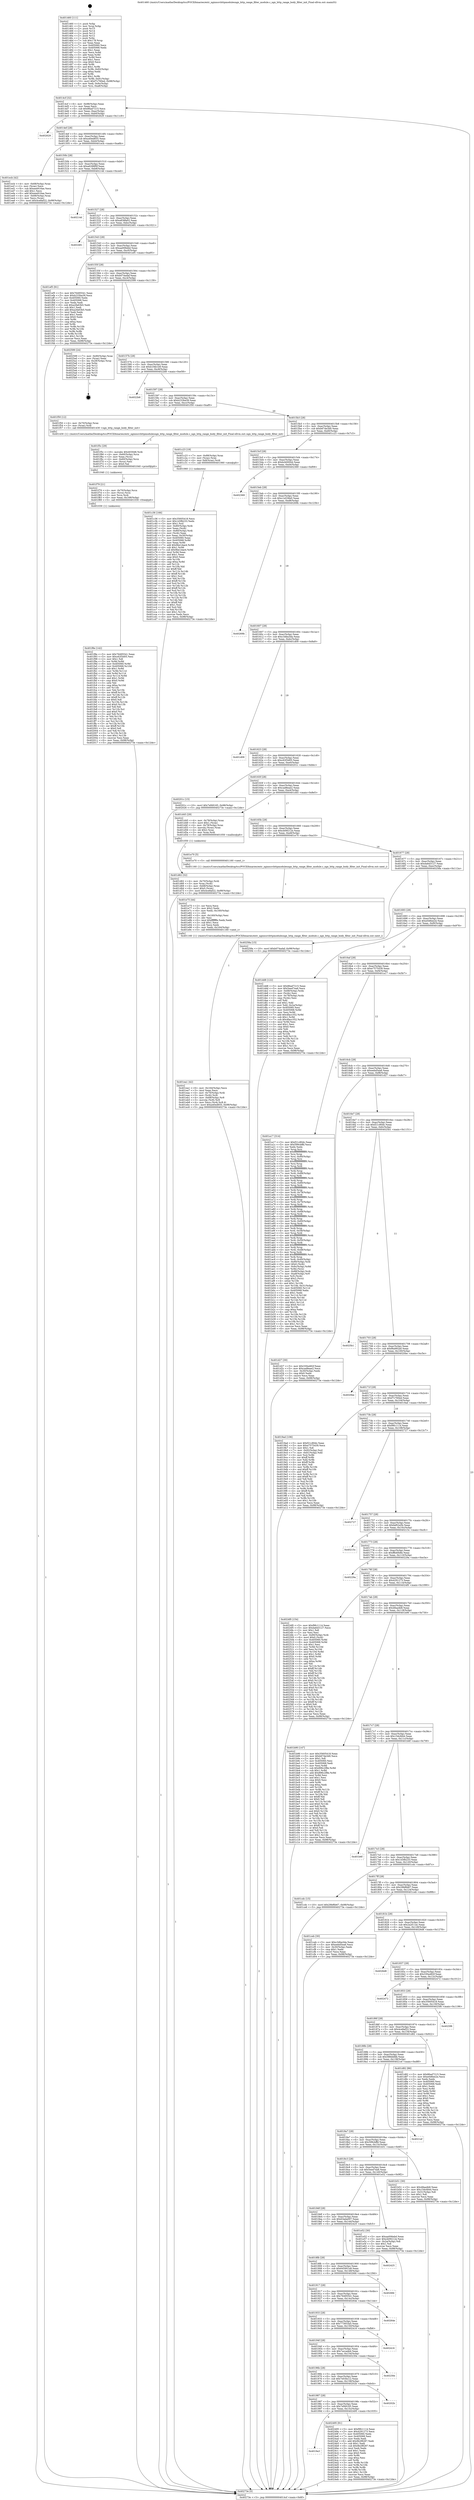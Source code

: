 digraph "0x401460" {
  label = "0x401460 (/mnt/c/Users/mathe/Desktop/tcc/POCII/binaries/extr_nginxsrchttpmodulesngx_http_range_filter_module.c_ngx_http_range_body_filter_init_Final-ollvm.out::main(0))"
  labelloc = "t"
  node[shape=record]

  Entry [label="",width=0.3,height=0.3,shape=circle,fillcolor=black,style=filled]
  "0x4014cf" [label="{
     0x4014cf [32]\l
     | [instrs]\l
     &nbsp;&nbsp;0x4014cf \<+6\>: mov -0x98(%rbp),%eax\l
     &nbsp;&nbsp;0x4014d5 \<+2\>: mov %eax,%ecx\l
     &nbsp;&nbsp;0x4014d7 \<+6\>: sub $0x86ad7215,%ecx\l
     &nbsp;&nbsp;0x4014dd \<+6\>: mov %eax,-0xac(%rbp)\l
     &nbsp;&nbsp;0x4014e3 \<+6\>: mov %ecx,-0xb0(%rbp)\l
     &nbsp;&nbsp;0x4014e9 \<+6\>: je 0000000000402629 \<main+0x11c9\>\l
  }"]
  "0x402629" [label="{
     0x402629\l
  }", style=dashed]
  "0x4014ef" [label="{
     0x4014ef [28]\l
     | [instrs]\l
     &nbsp;&nbsp;0x4014ef \<+5\>: jmp 00000000004014f4 \<main+0x94\>\l
     &nbsp;&nbsp;0x4014f4 \<+6\>: mov -0xac(%rbp),%eax\l
     &nbsp;&nbsp;0x4014fa \<+5\>: sub $0xa40ed655,%eax\l
     &nbsp;&nbsp;0x4014ff \<+6\>: mov %eax,-0xb4(%rbp)\l
     &nbsp;&nbsp;0x401505 \<+6\>: je 0000000000401ecb \<main+0xa6b\>\l
  }"]
  Exit [label="",width=0.3,height=0.3,shape=circle,fillcolor=black,style=filled,peripheries=2]
  "0x401ecb" [label="{
     0x401ecb [42]\l
     | [instrs]\l
     &nbsp;&nbsp;0x401ecb \<+4\>: mov -0x68(%rbp),%rax\l
     &nbsp;&nbsp;0x401ecf \<+2\>: mov (%rax),%ecx\l
     &nbsp;&nbsp;0x401ed1 \<+6\>: sub $0xeee916ae,%ecx\l
     &nbsp;&nbsp;0x401ed7 \<+3\>: add $0x1,%ecx\l
     &nbsp;&nbsp;0x401eda \<+6\>: add $0xeee916ae,%ecx\l
     &nbsp;&nbsp;0x401ee0 \<+4\>: mov -0x68(%rbp),%rax\l
     &nbsp;&nbsp;0x401ee4 \<+2\>: mov %ecx,(%rax)\l
     &nbsp;&nbsp;0x401ee6 \<+10\>: movl $0x4ce8af22,-0x98(%rbp)\l
     &nbsp;&nbsp;0x401ef0 \<+5\>: jmp 000000000040273e \<main+0x12de\>\l
  }"]
  "0x40150b" [label="{
     0x40150b [28]\l
     | [instrs]\l
     &nbsp;&nbsp;0x40150b \<+5\>: jmp 0000000000401510 \<main+0xb0\>\l
     &nbsp;&nbsp;0x401510 \<+6\>: mov -0xac(%rbp),%eax\l
     &nbsp;&nbsp;0x401516 \<+5\>: sub $0xa6288f0f,%eax\l
     &nbsp;&nbsp;0x40151b \<+6\>: mov %eax,-0xb8(%rbp)\l
     &nbsp;&nbsp;0x401521 \<+6\>: je 000000000040214d \<main+0xced\>\l
  }"]
  "0x4019a3" [label="{
     0x4019a3\l
  }", style=dashed]
  "0x40214d" [label="{
     0x40214d\l
  }", style=dashed]
  "0x401527" [label="{
     0x401527 [28]\l
     | [instrs]\l
     &nbsp;&nbsp;0x401527 \<+5\>: jmp 000000000040152c \<main+0xcc\>\l
     &nbsp;&nbsp;0x40152c \<+6\>: mov -0xac(%rbp),%eax\l
     &nbsp;&nbsp;0x401532 \<+5\>: sub $0xa838fa02,%eax\l
     &nbsp;&nbsp;0x401537 \<+6\>: mov %eax,-0xbc(%rbp)\l
     &nbsp;&nbsp;0x40153d \<+6\>: je 0000000000402481 \<main+0x1021\>\l
  }"]
  "0x402495" [label="{
     0x402495 [91]\l
     | [instrs]\l
     &nbsp;&nbsp;0x402495 \<+5\>: mov $0xf9fc1114,%eax\l
     &nbsp;&nbsp;0x40249a \<+5\>: mov $0x4291273,%ecx\l
     &nbsp;&nbsp;0x40249f \<+7\>: mov 0x405060,%edx\l
     &nbsp;&nbsp;0x4024a6 \<+7\>: mov 0x405068,%esi\l
     &nbsp;&nbsp;0x4024ad \<+2\>: mov %edx,%edi\l
     &nbsp;&nbsp;0x4024af \<+6\>: add $0x9b2f8287,%edi\l
     &nbsp;&nbsp;0x4024b5 \<+3\>: sub $0x1,%edi\l
     &nbsp;&nbsp;0x4024b8 \<+6\>: sub $0x9b2f8287,%edi\l
     &nbsp;&nbsp;0x4024be \<+3\>: imul %edi,%edx\l
     &nbsp;&nbsp;0x4024c1 \<+3\>: and $0x1,%edx\l
     &nbsp;&nbsp;0x4024c4 \<+3\>: cmp $0x0,%edx\l
     &nbsp;&nbsp;0x4024c7 \<+4\>: sete %r8b\l
     &nbsp;&nbsp;0x4024cb \<+3\>: cmp $0xa,%esi\l
     &nbsp;&nbsp;0x4024ce \<+4\>: setl %r9b\l
     &nbsp;&nbsp;0x4024d2 \<+3\>: mov %r8b,%r10b\l
     &nbsp;&nbsp;0x4024d5 \<+3\>: and %r9b,%r10b\l
     &nbsp;&nbsp;0x4024d8 \<+3\>: xor %r9b,%r8b\l
     &nbsp;&nbsp;0x4024db \<+3\>: or %r8b,%r10b\l
     &nbsp;&nbsp;0x4024de \<+4\>: test $0x1,%r10b\l
     &nbsp;&nbsp;0x4024e2 \<+3\>: cmovne %ecx,%eax\l
     &nbsp;&nbsp;0x4024e5 \<+6\>: mov %eax,-0x98(%rbp)\l
     &nbsp;&nbsp;0x4024eb \<+5\>: jmp 000000000040273e \<main+0x12de\>\l
  }"]
  "0x402481" [label="{
     0x402481\l
  }", style=dashed]
  "0x401543" [label="{
     0x401543 [28]\l
     | [instrs]\l
     &nbsp;&nbsp;0x401543 \<+5\>: jmp 0000000000401548 \<main+0xe8\>\l
     &nbsp;&nbsp;0x401548 \<+6\>: mov -0xac(%rbp),%eax\l
     &nbsp;&nbsp;0x40154e \<+5\>: sub $0xaa006ebd,%eax\l
     &nbsp;&nbsp;0x401553 \<+6\>: mov %eax,-0xc0(%rbp)\l
     &nbsp;&nbsp;0x401559 \<+6\>: je 0000000000401ef5 \<main+0xa95\>\l
  }"]
  "0x401987" [label="{
     0x401987 [28]\l
     | [instrs]\l
     &nbsp;&nbsp;0x401987 \<+5\>: jmp 000000000040198c \<main+0x52c\>\l
     &nbsp;&nbsp;0x40198c \<+6\>: mov -0xac(%rbp),%eax\l
     &nbsp;&nbsp;0x401992 \<+5\>: sub $0x7ef49165,%eax\l
     &nbsp;&nbsp;0x401997 \<+6\>: mov %eax,-0x15c(%rbp)\l
     &nbsp;&nbsp;0x40199d \<+6\>: je 0000000000402495 \<main+0x1035\>\l
  }"]
  "0x401ef5" [label="{
     0x401ef5 [91]\l
     | [instrs]\l
     &nbsp;&nbsp;0x401ef5 \<+5\>: mov $0x76495541,%eax\l
     &nbsp;&nbsp;0x401efa \<+5\>: mov $0xb233ba39,%ecx\l
     &nbsp;&nbsp;0x401eff \<+7\>: mov 0x405060,%edx\l
     &nbsp;&nbsp;0x401f06 \<+7\>: mov 0x405068,%esi\l
     &nbsp;&nbsp;0x401f0d \<+2\>: mov %edx,%edi\l
     &nbsp;&nbsp;0x401f0f \<+6\>: sub $0xa2fa63b5,%edi\l
     &nbsp;&nbsp;0x401f15 \<+3\>: sub $0x1,%edi\l
     &nbsp;&nbsp;0x401f18 \<+6\>: add $0xa2fa63b5,%edi\l
     &nbsp;&nbsp;0x401f1e \<+3\>: imul %edi,%edx\l
     &nbsp;&nbsp;0x401f21 \<+3\>: and $0x1,%edx\l
     &nbsp;&nbsp;0x401f24 \<+3\>: cmp $0x0,%edx\l
     &nbsp;&nbsp;0x401f27 \<+4\>: sete %r8b\l
     &nbsp;&nbsp;0x401f2b \<+3\>: cmp $0xa,%esi\l
     &nbsp;&nbsp;0x401f2e \<+4\>: setl %r9b\l
     &nbsp;&nbsp;0x401f32 \<+3\>: mov %r8b,%r10b\l
     &nbsp;&nbsp;0x401f35 \<+3\>: and %r9b,%r10b\l
     &nbsp;&nbsp;0x401f38 \<+3\>: xor %r9b,%r8b\l
     &nbsp;&nbsp;0x401f3b \<+3\>: or %r8b,%r10b\l
     &nbsp;&nbsp;0x401f3e \<+4\>: test $0x1,%r10b\l
     &nbsp;&nbsp;0x401f42 \<+3\>: cmovne %ecx,%eax\l
     &nbsp;&nbsp;0x401f45 \<+6\>: mov %eax,-0x98(%rbp)\l
     &nbsp;&nbsp;0x401f4b \<+5\>: jmp 000000000040273e \<main+0x12de\>\l
  }"]
  "0x40155f" [label="{
     0x40155f [28]\l
     | [instrs]\l
     &nbsp;&nbsp;0x40155f \<+5\>: jmp 0000000000401564 \<main+0x104\>\l
     &nbsp;&nbsp;0x401564 \<+6\>: mov -0xac(%rbp),%eax\l
     &nbsp;&nbsp;0x40156a \<+5\>: sub $0xb074adaf,%eax\l
     &nbsp;&nbsp;0x40156f \<+6\>: mov %eax,-0xc4(%rbp)\l
     &nbsp;&nbsp;0x401575 \<+6\>: je 0000000000402599 \<main+0x1139\>\l
  }"]
  "0x40202b" [label="{
     0x40202b\l
  }", style=dashed]
  "0x402599" [label="{
     0x402599 [24]\l
     | [instrs]\l
     &nbsp;&nbsp;0x402599 \<+7\>: mov -0x90(%rbp),%rax\l
     &nbsp;&nbsp;0x4025a0 \<+2\>: mov (%rax),%eax\l
     &nbsp;&nbsp;0x4025a2 \<+4\>: lea -0x28(%rbp),%rsp\l
     &nbsp;&nbsp;0x4025a6 \<+1\>: pop %rbx\l
     &nbsp;&nbsp;0x4025a7 \<+2\>: pop %r12\l
     &nbsp;&nbsp;0x4025a9 \<+2\>: pop %r13\l
     &nbsp;&nbsp;0x4025ab \<+2\>: pop %r14\l
     &nbsp;&nbsp;0x4025ad \<+2\>: pop %r15\l
     &nbsp;&nbsp;0x4025af \<+1\>: pop %rbp\l
     &nbsp;&nbsp;0x4025b0 \<+1\>: ret\l
  }"]
  "0x40157b" [label="{
     0x40157b [28]\l
     | [instrs]\l
     &nbsp;&nbsp;0x40157b \<+5\>: jmp 0000000000401580 \<main+0x120\>\l
     &nbsp;&nbsp;0x401580 \<+6\>: mov -0xac(%rbp),%eax\l
     &nbsp;&nbsp;0x401586 \<+5\>: sub $0xb1f4b1e9,%eax\l
     &nbsp;&nbsp;0x40158b \<+6\>: mov %eax,-0xc8(%rbp)\l
     &nbsp;&nbsp;0x401591 \<+6\>: je 00000000004022b8 \<main+0xe58\>\l
  }"]
  "0x40196b" [label="{
     0x40196b [28]\l
     | [instrs]\l
     &nbsp;&nbsp;0x40196b \<+5\>: jmp 0000000000401970 \<main+0x510\>\l
     &nbsp;&nbsp;0x401970 \<+6\>: mov -0xac(%rbp),%eax\l
     &nbsp;&nbsp;0x401976 \<+5\>: sub $0x7e03bc12,%eax\l
     &nbsp;&nbsp;0x40197b \<+6\>: mov %eax,-0x158(%rbp)\l
     &nbsp;&nbsp;0x401981 \<+6\>: je 000000000040202b \<main+0xbcb\>\l
  }"]
  "0x4022b8" [label="{
     0x4022b8\l
  }", style=dashed]
  "0x401597" [label="{
     0x401597 [28]\l
     | [instrs]\l
     &nbsp;&nbsp;0x401597 \<+5\>: jmp 000000000040159c \<main+0x13c\>\l
     &nbsp;&nbsp;0x40159c \<+6\>: mov -0xac(%rbp),%eax\l
     &nbsp;&nbsp;0x4015a2 \<+5\>: sub $0xb233ba39,%eax\l
     &nbsp;&nbsp;0x4015a7 \<+6\>: mov %eax,-0xcc(%rbp)\l
     &nbsp;&nbsp;0x4015ad \<+6\>: je 0000000000401f50 \<main+0xaf0\>\l
  }"]
  "0x40230e" [label="{
     0x40230e\l
  }", style=dashed]
  "0x401f50" [label="{
     0x401f50 [12]\l
     | [instrs]\l
     &nbsp;&nbsp;0x401f50 \<+4\>: mov -0x70(%rbp),%rax\l
     &nbsp;&nbsp;0x401f54 \<+3\>: mov (%rax),%rdi\l
     &nbsp;&nbsp;0x401f57 \<+5\>: call 0000000000401430 \<ngx_http_range_body_filter_init\>\l
     | [calls]\l
     &nbsp;&nbsp;0x401430 \{1\} (/mnt/c/Users/mathe/Desktop/tcc/POCII/binaries/extr_nginxsrchttpmodulesngx_http_range_filter_module.c_ngx_http_range_body_filter_init_Final-ollvm.out::ngx_http_range_body_filter_init)\l
  }"]
  "0x4015b3" [label="{
     0x4015b3 [28]\l
     | [instrs]\l
     &nbsp;&nbsp;0x4015b3 \<+5\>: jmp 00000000004015b8 \<main+0x158\>\l
     &nbsp;&nbsp;0x4015b8 \<+6\>: mov -0xac(%rbp),%eax\l
     &nbsp;&nbsp;0x4015be \<+5\>: sub $0xb67de3d0,%eax\l
     &nbsp;&nbsp;0x4015c3 \<+6\>: mov %eax,-0xd0(%rbp)\l
     &nbsp;&nbsp;0x4015c9 \<+6\>: je 0000000000401c23 \<main+0x7c3\>\l
  }"]
  "0x40194f" [label="{
     0x40194f [28]\l
     | [instrs]\l
     &nbsp;&nbsp;0x40194f \<+5\>: jmp 0000000000401954 \<main+0x4f4\>\l
     &nbsp;&nbsp;0x401954 \<+6\>: mov -0xac(%rbp),%eax\l
     &nbsp;&nbsp;0x40195a \<+5\>: sub $0x7accade4,%eax\l
     &nbsp;&nbsp;0x40195f \<+6\>: mov %eax,-0x154(%rbp)\l
     &nbsp;&nbsp;0x401965 \<+6\>: je 000000000040230e \<main+0xeae\>\l
  }"]
  "0x401c23" [label="{
     0x401c23 [19]\l
     | [instrs]\l
     &nbsp;&nbsp;0x401c23 \<+7\>: mov -0x88(%rbp),%rax\l
     &nbsp;&nbsp;0x401c2a \<+3\>: mov (%rax),%rax\l
     &nbsp;&nbsp;0x401c2d \<+4\>: mov 0x8(%rax),%rdi\l
     &nbsp;&nbsp;0x401c31 \<+5\>: call 0000000000401060 \<atoi@plt\>\l
     | [calls]\l
     &nbsp;&nbsp;0x401060 \{1\} (unknown)\l
  }"]
  "0x4015cf" [label="{
     0x4015cf [28]\l
     | [instrs]\l
     &nbsp;&nbsp;0x4015cf \<+5\>: jmp 00000000004015d4 \<main+0x174\>\l
     &nbsp;&nbsp;0x4015d4 \<+6\>: mov -0xac(%rbp),%eax\l
     &nbsp;&nbsp;0x4015da \<+5\>: sub $0xbcb00044,%eax\l
     &nbsp;&nbsp;0x4015df \<+6\>: mov %eax,-0xd4(%rbp)\l
     &nbsp;&nbsp;0x4015e5 \<+6\>: je 0000000000402369 \<main+0xf09\>\l
  }"]
  "0x402416" [label="{
     0x402416\l
  }", style=dashed]
  "0x402369" [label="{
     0x402369\l
  }", style=dashed]
  "0x4015eb" [label="{
     0x4015eb [28]\l
     | [instrs]\l
     &nbsp;&nbsp;0x4015eb \<+5\>: jmp 00000000004015f0 \<main+0x190\>\l
     &nbsp;&nbsp;0x4015f0 \<+6\>: mov -0xac(%rbp),%eax\l
     &nbsp;&nbsp;0x4015f6 \<+5\>: sub $0xc1a536e0,%eax\l
     &nbsp;&nbsp;0x4015fb \<+6\>: mov %eax,-0xd8(%rbp)\l
     &nbsp;&nbsp;0x401601 \<+6\>: je 000000000040269b \<main+0x123b\>\l
  }"]
  "0x401933" [label="{
     0x401933 [28]\l
     | [instrs]\l
     &nbsp;&nbsp;0x401933 \<+5\>: jmp 0000000000401938 \<main+0x4d8\>\l
     &nbsp;&nbsp;0x401938 \<+6\>: mov -0xac(%rbp),%eax\l
     &nbsp;&nbsp;0x40193e \<+5\>: sub $0x773933a5,%eax\l
     &nbsp;&nbsp;0x401943 \<+6\>: mov %eax,-0x150(%rbp)\l
     &nbsp;&nbsp;0x401949 \<+6\>: je 0000000000402416 \<main+0xfb6\>\l
  }"]
  "0x40269b" [label="{
     0x40269b\l
  }", style=dashed]
  "0x401607" [label="{
     0x401607 [28]\l
     | [instrs]\l
     &nbsp;&nbsp;0x401607 \<+5\>: jmp 000000000040160c \<main+0x1ac\>\l
     &nbsp;&nbsp;0x40160c \<+6\>: mov -0xac(%rbp),%eax\l
     &nbsp;&nbsp;0x401612 \<+5\>: sub $0xc3dba3da,%eax\l
     &nbsp;&nbsp;0x401617 \<+6\>: mov %eax,-0xdc(%rbp)\l
     &nbsp;&nbsp;0x40161d \<+6\>: je 0000000000401d09 \<main+0x8a9\>\l
  }"]
  "0x40264e" [label="{
     0x40264e\l
  }", style=dashed]
  "0x401d09" [label="{
     0x401d09\l
  }", style=dashed]
  "0x401623" [label="{
     0x401623 [28]\l
     | [instrs]\l
     &nbsp;&nbsp;0x401623 \<+5\>: jmp 0000000000401628 \<main+0x1c8\>\l
     &nbsp;&nbsp;0x401628 \<+6\>: mov -0xac(%rbp),%eax\l
     &nbsp;&nbsp;0x40162e \<+5\>: sub $0xc62f3d05,%eax\l
     &nbsp;&nbsp;0x401633 \<+6\>: mov %eax,-0xe0(%rbp)\l
     &nbsp;&nbsp;0x401639 \<+6\>: je 000000000040201c \<main+0xbbc\>\l
  }"]
  "0x401917" [label="{
     0x401917 [28]\l
     | [instrs]\l
     &nbsp;&nbsp;0x401917 \<+5\>: jmp 000000000040191c \<main+0x4bc\>\l
     &nbsp;&nbsp;0x40191c \<+6\>: mov -0xac(%rbp),%eax\l
     &nbsp;&nbsp;0x401922 \<+5\>: sub $0x76495541,%eax\l
     &nbsp;&nbsp;0x401927 \<+6\>: mov %eax,-0x14c(%rbp)\l
     &nbsp;&nbsp;0x40192d \<+6\>: je 000000000040264e \<main+0x11ee\>\l
  }"]
  "0x40201c" [label="{
     0x40201c [15]\l
     | [instrs]\l
     &nbsp;&nbsp;0x40201c \<+10\>: movl $0x7ef49165,-0x98(%rbp)\l
     &nbsp;&nbsp;0x402026 \<+5\>: jmp 000000000040273e \<main+0x12de\>\l
  }"]
  "0x40163f" [label="{
     0x40163f [28]\l
     | [instrs]\l
     &nbsp;&nbsp;0x40163f \<+5\>: jmp 0000000000401644 \<main+0x1e4\>\l
     &nbsp;&nbsp;0x401644 \<+6\>: mov -0xac(%rbp),%eax\l
     &nbsp;&nbsp;0x40164a \<+5\>: sub $0xcad8eae2,%eax\l
     &nbsp;&nbsp;0x40164f \<+6\>: mov %eax,-0xe4(%rbp)\l
     &nbsp;&nbsp;0x401655 \<+6\>: je 0000000000401d45 \<main+0x8e5\>\l
  }"]
  "0x4026fd" [label="{
     0x4026fd\l
  }", style=dashed]
  "0x401d45" [label="{
     0x401d45 [29]\l
     | [instrs]\l
     &nbsp;&nbsp;0x401d45 \<+4\>: mov -0x78(%rbp),%rax\l
     &nbsp;&nbsp;0x401d49 \<+6\>: movl $0x1,(%rax)\l
     &nbsp;&nbsp;0x401d4f \<+4\>: mov -0x78(%rbp),%rax\l
     &nbsp;&nbsp;0x401d53 \<+3\>: movslq (%rax),%rax\l
     &nbsp;&nbsp;0x401d56 \<+4\>: shl $0x2,%rax\l
     &nbsp;&nbsp;0x401d5a \<+3\>: mov %rax,%rdi\l
     &nbsp;&nbsp;0x401d5d \<+5\>: call 0000000000401050 \<malloc@plt\>\l
     | [calls]\l
     &nbsp;&nbsp;0x401050 \{1\} (unknown)\l
  }"]
  "0x40165b" [label="{
     0x40165b [28]\l
     | [instrs]\l
     &nbsp;&nbsp;0x40165b \<+5\>: jmp 0000000000401660 \<main+0x200\>\l
     &nbsp;&nbsp;0x401660 \<+6\>: mov -0xac(%rbp),%eax\l
     &nbsp;&nbsp;0x401666 \<+5\>: sub $0xcb09212e,%eax\l
     &nbsp;&nbsp;0x40166b \<+6\>: mov %eax,-0xe8(%rbp)\l
     &nbsp;&nbsp;0x401671 \<+6\>: je 0000000000401e70 \<main+0xa10\>\l
  }"]
  "0x4018fb" [label="{
     0x4018fb [28]\l
     | [instrs]\l
     &nbsp;&nbsp;0x4018fb \<+5\>: jmp 0000000000401900 \<main+0x4a0\>\l
     &nbsp;&nbsp;0x401900 \<+6\>: mov -0xac(%rbp),%eax\l
     &nbsp;&nbsp;0x401906 \<+5\>: sub $0x645901a9,%eax\l
     &nbsp;&nbsp;0x40190b \<+6\>: mov %eax,-0x148(%rbp)\l
     &nbsp;&nbsp;0x401911 \<+6\>: je 00000000004026fd \<main+0x129d\>\l
  }"]
  "0x401e70" [label="{
     0x401e70 [5]\l
     | [instrs]\l
     &nbsp;&nbsp;0x401e70 \<+5\>: call 0000000000401160 \<next_i\>\l
     | [calls]\l
     &nbsp;&nbsp;0x401160 \{1\} (/mnt/c/Users/mathe/Desktop/tcc/POCII/binaries/extr_nginxsrchttpmodulesngx_http_range_filter_module.c_ngx_http_range_body_filter_init_Final-ollvm.out::next_i)\l
  }"]
  "0x401677" [label="{
     0x401677 [28]\l
     | [instrs]\l
     &nbsp;&nbsp;0x401677 \<+5\>: jmp 000000000040167c \<main+0x21c\>\l
     &nbsp;&nbsp;0x40167c \<+6\>: mov -0xac(%rbp),%eax\l
     &nbsp;&nbsp;0x401682 \<+5\>: sub $0xda6d3127,%eax\l
     &nbsp;&nbsp;0x401687 \<+6\>: mov %eax,-0xec(%rbp)\l
     &nbsp;&nbsp;0x40168d \<+6\>: je 000000000040258a \<main+0x112a\>\l
  }"]
  "0x402425" [label="{
     0x402425\l
  }", style=dashed]
  "0x40258a" [label="{
     0x40258a [15]\l
     | [instrs]\l
     &nbsp;&nbsp;0x40258a \<+10\>: movl $0xb074adaf,-0x98(%rbp)\l
     &nbsp;&nbsp;0x402594 \<+5\>: jmp 000000000040273e \<main+0x12de\>\l
  }"]
  "0x401693" [label="{
     0x401693 [28]\l
     | [instrs]\l
     &nbsp;&nbsp;0x401693 \<+5\>: jmp 0000000000401698 \<main+0x238\>\l
     &nbsp;&nbsp;0x401698 \<+6\>: mov -0xac(%rbp),%eax\l
     &nbsp;&nbsp;0x40169e \<+5\>: sub $0xe0d6ee2e,%eax\l
     &nbsp;&nbsp;0x4016a3 \<+6\>: mov %eax,-0xf0(%rbp)\l
     &nbsp;&nbsp;0x4016a9 \<+6\>: je 0000000000401dd8 \<main+0x978\>\l
  }"]
  "0x401f8e" [label="{
     0x401f8e [142]\l
     | [instrs]\l
     &nbsp;&nbsp;0x401f8e \<+5\>: mov $0x76495541,%eax\l
     &nbsp;&nbsp;0x401f93 \<+5\>: mov $0xc62f3d05,%esi\l
     &nbsp;&nbsp;0x401f98 \<+2\>: mov $0x1,%dl\l
     &nbsp;&nbsp;0x401f9a \<+3\>: xor %r8d,%r8d\l
     &nbsp;&nbsp;0x401f9d \<+8\>: mov 0x405060,%r9d\l
     &nbsp;&nbsp;0x401fa5 \<+8\>: mov 0x405068,%r10d\l
     &nbsp;&nbsp;0x401fad \<+4\>: sub $0x1,%r8d\l
     &nbsp;&nbsp;0x401fb1 \<+3\>: mov %r9d,%r11d\l
     &nbsp;&nbsp;0x401fb4 \<+3\>: add %r8d,%r11d\l
     &nbsp;&nbsp;0x401fb7 \<+4\>: imul %r11d,%r9d\l
     &nbsp;&nbsp;0x401fbb \<+4\>: and $0x1,%r9d\l
     &nbsp;&nbsp;0x401fbf \<+4\>: cmp $0x0,%r9d\l
     &nbsp;&nbsp;0x401fc3 \<+3\>: sete %bl\l
     &nbsp;&nbsp;0x401fc6 \<+4\>: cmp $0xa,%r10d\l
     &nbsp;&nbsp;0x401fca \<+4\>: setl %r14b\l
     &nbsp;&nbsp;0x401fce \<+3\>: mov %bl,%r15b\l
     &nbsp;&nbsp;0x401fd1 \<+4\>: xor $0xff,%r15b\l
     &nbsp;&nbsp;0x401fd5 \<+3\>: mov %r14b,%r12b\l
     &nbsp;&nbsp;0x401fd8 \<+4\>: xor $0xff,%r12b\l
     &nbsp;&nbsp;0x401fdc \<+3\>: xor $0x0,%dl\l
     &nbsp;&nbsp;0x401fdf \<+3\>: mov %r15b,%r13b\l
     &nbsp;&nbsp;0x401fe2 \<+4\>: and $0x0,%r13b\l
     &nbsp;&nbsp;0x401fe6 \<+2\>: and %dl,%bl\l
     &nbsp;&nbsp;0x401fe8 \<+3\>: mov %r12b,%cl\l
     &nbsp;&nbsp;0x401feb \<+3\>: and $0x0,%cl\l
     &nbsp;&nbsp;0x401fee \<+3\>: and %dl,%r14b\l
     &nbsp;&nbsp;0x401ff1 \<+3\>: or %bl,%r13b\l
     &nbsp;&nbsp;0x401ff4 \<+3\>: or %r14b,%cl\l
     &nbsp;&nbsp;0x401ff7 \<+3\>: xor %cl,%r13b\l
     &nbsp;&nbsp;0x401ffa \<+3\>: or %r12b,%r15b\l
     &nbsp;&nbsp;0x401ffd \<+4\>: xor $0xff,%r15b\l
     &nbsp;&nbsp;0x402001 \<+3\>: or $0x0,%dl\l
     &nbsp;&nbsp;0x402004 \<+3\>: and %dl,%r15b\l
     &nbsp;&nbsp;0x402007 \<+3\>: or %r15b,%r13b\l
     &nbsp;&nbsp;0x40200a \<+4\>: test $0x1,%r13b\l
     &nbsp;&nbsp;0x40200e \<+3\>: cmovne %esi,%eax\l
     &nbsp;&nbsp;0x402011 \<+6\>: mov %eax,-0x98(%rbp)\l
     &nbsp;&nbsp;0x402017 \<+5\>: jmp 000000000040273e \<main+0x12de\>\l
  }"]
  "0x401dd8" [label="{
     0x401dd8 [122]\l
     | [instrs]\l
     &nbsp;&nbsp;0x401dd8 \<+5\>: mov $0x86ad7215,%eax\l
     &nbsp;&nbsp;0x401ddd \<+5\>: mov $0x5eed7ea6,%ecx\l
     &nbsp;&nbsp;0x401de2 \<+4\>: mov -0x68(%rbp),%rdx\l
     &nbsp;&nbsp;0x401de6 \<+2\>: mov (%rdx),%esi\l
     &nbsp;&nbsp;0x401de8 \<+4\>: mov -0x78(%rbp),%rdx\l
     &nbsp;&nbsp;0x401dec \<+2\>: cmp (%rdx),%esi\l
     &nbsp;&nbsp;0x401dee \<+4\>: setl %dil\l
     &nbsp;&nbsp;0x401df2 \<+4\>: and $0x1,%dil\l
     &nbsp;&nbsp;0x401df6 \<+4\>: mov %dil,-0x2a(%rbp)\l
     &nbsp;&nbsp;0x401dfa \<+7\>: mov 0x405060,%esi\l
     &nbsp;&nbsp;0x401e01 \<+8\>: mov 0x405068,%r8d\l
     &nbsp;&nbsp;0x401e09 \<+3\>: mov %esi,%r9d\l
     &nbsp;&nbsp;0x401e0c \<+7\>: add $0x4facc352,%r9d\l
     &nbsp;&nbsp;0x401e13 \<+4\>: sub $0x1,%r9d\l
     &nbsp;&nbsp;0x401e17 \<+7\>: sub $0x4facc352,%r9d\l
     &nbsp;&nbsp;0x401e1e \<+4\>: imul %r9d,%esi\l
     &nbsp;&nbsp;0x401e22 \<+3\>: and $0x1,%esi\l
     &nbsp;&nbsp;0x401e25 \<+3\>: cmp $0x0,%esi\l
     &nbsp;&nbsp;0x401e28 \<+4\>: sete %dil\l
     &nbsp;&nbsp;0x401e2c \<+4\>: cmp $0xa,%r8d\l
     &nbsp;&nbsp;0x401e30 \<+4\>: setl %r10b\l
     &nbsp;&nbsp;0x401e34 \<+3\>: mov %dil,%r11b\l
     &nbsp;&nbsp;0x401e37 \<+3\>: and %r10b,%r11b\l
     &nbsp;&nbsp;0x401e3a \<+3\>: xor %r10b,%dil\l
     &nbsp;&nbsp;0x401e3d \<+3\>: or %dil,%r11b\l
     &nbsp;&nbsp;0x401e40 \<+4\>: test $0x1,%r11b\l
     &nbsp;&nbsp;0x401e44 \<+3\>: cmovne %ecx,%eax\l
     &nbsp;&nbsp;0x401e47 \<+6\>: mov %eax,-0x98(%rbp)\l
     &nbsp;&nbsp;0x401e4d \<+5\>: jmp 000000000040273e \<main+0x12de\>\l
  }"]
  "0x4016af" [label="{
     0x4016af [28]\l
     | [instrs]\l
     &nbsp;&nbsp;0x4016af \<+5\>: jmp 00000000004016b4 \<main+0x254\>\l
     &nbsp;&nbsp;0x4016b4 \<+6\>: mov -0xac(%rbp),%eax\l
     &nbsp;&nbsp;0x4016ba \<+5\>: sub $0xe7575439,%eax\l
     &nbsp;&nbsp;0x4016bf \<+6\>: mov %eax,-0xf4(%rbp)\l
     &nbsp;&nbsp;0x4016c5 \<+6\>: je 0000000000401a17 \<main+0x5b7\>\l
  }"]
  "0x401f79" [label="{
     0x401f79 [21]\l
     | [instrs]\l
     &nbsp;&nbsp;0x401f79 \<+4\>: mov -0x70(%rbp),%rcx\l
     &nbsp;&nbsp;0x401f7d \<+3\>: mov (%rcx),%rcx\l
     &nbsp;&nbsp;0x401f80 \<+3\>: mov %rcx,%rdi\l
     &nbsp;&nbsp;0x401f83 \<+6\>: mov %eax,-0x168(%rbp)\l
     &nbsp;&nbsp;0x401f89 \<+5\>: call 0000000000401030 \<free@plt\>\l
     | [calls]\l
     &nbsp;&nbsp;0x401030 \{1\} (unknown)\l
  }"]
  "0x401a17" [label="{
     0x401a17 [314]\l
     | [instrs]\l
     &nbsp;&nbsp;0x401a17 \<+5\>: mov $0xf21c80dc,%eax\l
     &nbsp;&nbsp;0x401a1c \<+5\>: mov $0x599cbffd,%ecx\l
     &nbsp;&nbsp;0x401a21 \<+2\>: xor %edx,%edx\l
     &nbsp;&nbsp;0x401a23 \<+3\>: mov %rsp,%rsi\l
     &nbsp;&nbsp;0x401a26 \<+4\>: add $0xfffffffffffffff0,%rsi\l
     &nbsp;&nbsp;0x401a2a \<+3\>: mov %rsi,%rsp\l
     &nbsp;&nbsp;0x401a2d \<+7\>: mov %rsi,-0x90(%rbp)\l
     &nbsp;&nbsp;0x401a34 \<+3\>: mov %rsp,%rsi\l
     &nbsp;&nbsp;0x401a37 \<+4\>: add $0xfffffffffffffff0,%rsi\l
     &nbsp;&nbsp;0x401a3b \<+3\>: mov %rsi,%rsp\l
     &nbsp;&nbsp;0x401a3e \<+3\>: mov %rsp,%rdi\l
     &nbsp;&nbsp;0x401a41 \<+4\>: add $0xfffffffffffffff0,%rdi\l
     &nbsp;&nbsp;0x401a45 \<+3\>: mov %rdi,%rsp\l
     &nbsp;&nbsp;0x401a48 \<+7\>: mov %rdi,-0x88(%rbp)\l
     &nbsp;&nbsp;0x401a4f \<+3\>: mov %rsp,%rdi\l
     &nbsp;&nbsp;0x401a52 \<+4\>: add $0xfffffffffffffff0,%rdi\l
     &nbsp;&nbsp;0x401a56 \<+3\>: mov %rdi,%rsp\l
     &nbsp;&nbsp;0x401a59 \<+4\>: mov %rdi,-0x80(%rbp)\l
     &nbsp;&nbsp;0x401a5d \<+3\>: mov %rsp,%rdi\l
     &nbsp;&nbsp;0x401a60 \<+4\>: add $0xfffffffffffffff0,%rdi\l
     &nbsp;&nbsp;0x401a64 \<+3\>: mov %rdi,%rsp\l
     &nbsp;&nbsp;0x401a67 \<+4\>: mov %rdi,-0x78(%rbp)\l
     &nbsp;&nbsp;0x401a6b \<+3\>: mov %rsp,%rdi\l
     &nbsp;&nbsp;0x401a6e \<+4\>: add $0xfffffffffffffff0,%rdi\l
     &nbsp;&nbsp;0x401a72 \<+3\>: mov %rdi,%rsp\l
     &nbsp;&nbsp;0x401a75 \<+4\>: mov %rdi,-0x70(%rbp)\l
     &nbsp;&nbsp;0x401a79 \<+3\>: mov %rsp,%rdi\l
     &nbsp;&nbsp;0x401a7c \<+4\>: add $0xfffffffffffffff0,%rdi\l
     &nbsp;&nbsp;0x401a80 \<+3\>: mov %rdi,%rsp\l
     &nbsp;&nbsp;0x401a83 \<+4\>: mov %rdi,-0x68(%rbp)\l
     &nbsp;&nbsp;0x401a87 \<+3\>: mov %rsp,%rdi\l
     &nbsp;&nbsp;0x401a8a \<+4\>: add $0xfffffffffffffff0,%rdi\l
     &nbsp;&nbsp;0x401a8e \<+3\>: mov %rdi,%rsp\l
     &nbsp;&nbsp;0x401a91 \<+4\>: mov %rdi,-0x60(%rbp)\l
     &nbsp;&nbsp;0x401a95 \<+3\>: mov %rsp,%rdi\l
     &nbsp;&nbsp;0x401a98 \<+4\>: add $0xfffffffffffffff0,%rdi\l
     &nbsp;&nbsp;0x401a9c \<+3\>: mov %rdi,%rsp\l
     &nbsp;&nbsp;0x401a9f \<+4\>: mov %rdi,-0x58(%rbp)\l
     &nbsp;&nbsp;0x401aa3 \<+3\>: mov %rsp,%rdi\l
     &nbsp;&nbsp;0x401aa6 \<+4\>: add $0xfffffffffffffff0,%rdi\l
     &nbsp;&nbsp;0x401aaa \<+3\>: mov %rdi,%rsp\l
     &nbsp;&nbsp;0x401aad \<+4\>: mov %rdi,-0x50(%rbp)\l
     &nbsp;&nbsp;0x401ab1 \<+3\>: mov %rsp,%rdi\l
     &nbsp;&nbsp;0x401ab4 \<+4\>: add $0xfffffffffffffff0,%rdi\l
     &nbsp;&nbsp;0x401ab8 \<+3\>: mov %rdi,%rsp\l
     &nbsp;&nbsp;0x401abb \<+4\>: mov %rdi,-0x48(%rbp)\l
     &nbsp;&nbsp;0x401abf \<+3\>: mov %rsp,%rdi\l
     &nbsp;&nbsp;0x401ac2 \<+4\>: add $0xfffffffffffffff0,%rdi\l
     &nbsp;&nbsp;0x401ac6 \<+3\>: mov %rdi,%rsp\l
     &nbsp;&nbsp;0x401ac9 \<+4\>: mov %rdi,-0x40(%rbp)\l
     &nbsp;&nbsp;0x401acd \<+7\>: mov -0x90(%rbp),%rdi\l
     &nbsp;&nbsp;0x401ad4 \<+6\>: movl $0x0,(%rdi)\l
     &nbsp;&nbsp;0x401ada \<+7\>: mov -0x9c(%rbp),%r8d\l
     &nbsp;&nbsp;0x401ae1 \<+3\>: mov %r8d,(%rsi)\l
     &nbsp;&nbsp;0x401ae4 \<+7\>: mov -0x88(%rbp),%rdi\l
     &nbsp;&nbsp;0x401aeb \<+7\>: mov -0xa8(%rbp),%r9\l
     &nbsp;&nbsp;0x401af2 \<+3\>: mov %r9,(%rdi)\l
     &nbsp;&nbsp;0x401af5 \<+3\>: cmpl $0x2,(%rsi)\l
     &nbsp;&nbsp;0x401af8 \<+4\>: setne %r10b\l
     &nbsp;&nbsp;0x401afc \<+4\>: and $0x1,%r10b\l
     &nbsp;&nbsp;0x401b00 \<+4\>: mov %r10b,-0x31(%rbp)\l
     &nbsp;&nbsp;0x401b04 \<+8\>: mov 0x405060,%r11d\l
     &nbsp;&nbsp;0x401b0c \<+7\>: mov 0x405068,%ebx\l
     &nbsp;&nbsp;0x401b13 \<+3\>: sub $0x1,%edx\l
     &nbsp;&nbsp;0x401b16 \<+3\>: mov %r11d,%r14d\l
     &nbsp;&nbsp;0x401b19 \<+3\>: add %edx,%r14d\l
     &nbsp;&nbsp;0x401b1c \<+4\>: imul %r14d,%r11d\l
     &nbsp;&nbsp;0x401b20 \<+4\>: and $0x1,%r11d\l
     &nbsp;&nbsp;0x401b24 \<+4\>: cmp $0x0,%r11d\l
     &nbsp;&nbsp;0x401b28 \<+4\>: sete %r10b\l
     &nbsp;&nbsp;0x401b2c \<+3\>: cmp $0xa,%ebx\l
     &nbsp;&nbsp;0x401b2f \<+4\>: setl %r15b\l
     &nbsp;&nbsp;0x401b33 \<+3\>: mov %r10b,%r12b\l
     &nbsp;&nbsp;0x401b36 \<+3\>: and %r15b,%r12b\l
     &nbsp;&nbsp;0x401b39 \<+3\>: xor %r15b,%r10b\l
     &nbsp;&nbsp;0x401b3c \<+3\>: or %r10b,%r12b\l
     &nbsp;&nbsp;0x401b3f \<+4\>: test $0x1,%r12b\l
     &nbsp;&nbsp;0x401b43 \<+3\>: cmovne %ecx,%eax\l
     &nbsp;&nbsp;0x401b46 \<+6\>: mov %eax,-0x98(%rbp)\l
     &nbsp;&nbsp;0x401b4c \<+5\>: jmp 000000000040273e \<main+0x12de\>\l
  }"]
  "0x4016cb" [label="{
     0x4016cb [28]\l
     | [instrs]\l
     &nbsp;&nbsp;0x4016cb \<+5\>: jmp 00000000004016d0 \<main+0x270\>\l
     &nbsp;&nbsp;0x4016d0 \<+6\>: mov -0xac(%rbp),%eax\l
     &nbsp;&nbsp;0x4016d6 \<+5\>: sub $0xeebd5ea6,%eax\l
     &nbsp;&nbsp;0x4016db \<+6\>: mov %eax,-0xf8(%rbp)\l
     &nbsp;&nbsp;0x4016e1 \<+6\>: je 0000000000401d27 \<main+0x8c7\>\l
  }"]
  "0x401f5c" [label="{
     0x401f5c [29]\l
     | [instrs]\l
     &nbsp;&nbsp;0x401f5c \<+10\>: movabs $0x4030d6,%rdi\l
     &nbsp;&nbsp;0x401f66 \<+4\>: mov -0x60(%rbp),%rcx\l
     &nbsp;&nbsp;0x401f6a \<+2\>: mov %eax,(%rcx)\l
     &nbsp;&nbsp;0x401f6c \<+4\>: mov -0x60(%rbp),%rcx\l
     &nbsp;&nbsp;0x401f70 \<+2\>: mov (%rcx),%esi\l
     &nbsp;&nbsp;0x401f72 \<+2\>: mov $0x0,%al\l
     &nbsp;&nbsp;0x401f74 \<+5\>: call 0000000000401040 \<printf@plt\>\l
     | [calls]\l
     &nbsp;&nbsp;0x401040 \{1\} (unknown)\l
  }"]
  "0x401d27" [label="{
     0x401d27 [30]\l
     | [instrs]\l
     &nbsp;&nbsp;0x401d27 \<+5\>: mov $0x330a482f,%eax\l
     &nbsp;&nbsp;0x401d2c \<+5\>: mov $0xcad8eae2,%ecx\l
     &nbsp;&nbsp;0x401d31 \<+3\>: mov -0x30(%rbp),%edx\l
     &nbsp;&nbsp;0x401d34 \<+3\>: cmp $0x0,%edx\l
     &nbsp;&nbsp;0x401d37 \<+3\>: cmove %ecx,%eax\l
     &nbsp;&nbsp;0x401d3a \<+6\>: mov %eax,-0x98(%rbp)\l
     &nbsp;&nbsp;0x401d40 \<+5\>: jmp 000000000040273e \<main+0x12de\>\l
  }"]
  "0x4016e7" [label="{
     0x4016e7 [28]\l
     | [instrs]\l
     &nbsp;&nbsp;0x4016e7 \<+5\>: jmp 00000000004016ec \<main+0x28c\>\l
     &nbsp;&nbsp;0x4016ec \<+6\>: mov -0xac(%rbp),%eax\l
     &nbsp;&nbsp;0x4016f2 \<+5\>: sub $0xf21c80dc,%eax\l
     &nbsp;&nbsp;0x4016f7 \<+6\>: mov %eax,-0xfc(%rbp)\l
     &nbsp;&nbsp;0x4016fd \<+6\>: je 00000000004025b1 \<main+0x1151\>\l
  }"]
  "0x401ea1" [label="{
     0x401ea1 [42]\l
     | [instrs]\l
     &nbsp;&nbsp;0x401ea1 \<+6\>: mov -0x164(%rbp),%ecx\l
     &nbsp;&nbsp;0x401ea7 \<+3\>: imul %eax,%ecx\l
     &nbsp;&nbsp;0x401eaa \<+4\>: mov -0x70(%rbp),%rdi\l
     &nbsp;&nbsp;0x401eae \<+3\>: mov (%rdi),%rdi\l
     &nbsp;&nbsp;0x401eb1 \<+4\>: mov -0x68(%rbp),%r8\l
     &nbsp;&nbsp;0x401eb5 \<+3\>: movslq (%r8),%r8\l
     &nbsp;&nbsp;0x401eb8 \<+4\>: mov %ecx,(%rdi,%r8,4)\l
     &nbsp;&nbsp;0x401ebc \<+10\>: movl $0xa40ed655,-0x98(%rbp)\l
     &nbsp;&nbsp;0x401ec6 \<+5\>: jmp 000000000040273e \<main+0x12de\>\l
  }"]
  "0x4025b1" [label="{
     0x4025b1\l
  }", style=dashed]
  "0x401703" [label="{
     0x401703 [28]\l
     | [instrs]\l
     &nbsp;&nbsp;0x401703 \<+5\>: jmp 0000000000401708 \<main+0x2a8\>\l
     &nbsp;&nbsp;0x401708 \<+6\>: mov -0xac(%rbp),%eax\l
     &nbsp;&nbsp;0x40170e \<+5\>: sub $0xf6a992a0,%eax\l
     &nbsp;&nbsp;0x401713 \<+6\>: mov %eax,-0x100(%rbp)\l
     &nbsp;&nbsp;0x401719 \<+6\>: je 00000000004020be \<main+0xc5e\>\l
  }"]
  "0x401e75" [label="{
     0x401e75 [44]\l
     | [instrs]\l
     &nbsp;&nbsp;0x401e75 \<+2\>: xor %ecx,%ecx\l
     &nbsp;&nbsp;0x401e77 \<+5\>: mov $0x2,%edx\l
     &nbsp;&nbsp;0x401e7c \<+6\>: mov %edx,-0x160(%rbp)\l
     &nbsp;&nbsp;0x401e82 \<+1\>: cltd\l
     &nbsp;&nbsp;0x401e83 \<+6\>: mov -0x160(%rbp),%esi\l
     &nbsp;&nbsp;0x401e89 \<+2\>: idiv %esi\l
     &nbsp;&nbsp;0x401e8b \<+6\>: imul $0xfffffffe,%edx,%edx\l
     &nbsp;&nbsp;0x401e91 \<+3\>: sub $0x1,%ecx\l
     &nbsp;&nbsp;0x401e94 \<+2\>: sub %ecx,%edx\l
     &nbsp;&nbsp;0x401e96 \<+6\>: mov %edx,-0x164(%rbp)\l
     &nbsp;&nbsp;0x401e9c \<+5\>: call 0000000000401160 \<next_i\>\l
     | [calls]\l
     &nbsp;&nbsp;0x401160 \{1\} (/mnt/c/Users/mathe/Desktop/tcc/POCII/binaries/extr_nginxsrchttpmodulesngx_http_range_filter_module.c_ngx_http_range_body_filter_init_Final-ollvm.out::next_i)\l
  }"]
  "0x4020be" [label="{
     0x4020be\l
  }", style=dashed]
  "0x40171f" [label="{
     0x40171f [28]\l
     | [instrs]\l
     &nbsp;&nbsp;0x40171f \<+5\>: jmp 0000000000401724 \<main+0x2c4\>\l
     &nbsp;&nbsp;0x401724 \<+6\>: mov -0xac(%rbp),%eax\l
     &nbsp;&nbsp;0x40172a \<+5\>: sub $0xf7c760ed,%eax\l
     &nbsp;&nbsp;0x40172f \<+6\>: mov %eax,-0x104(%rbp)\l
     &nbsp;&nbsp;0x401735 \<+6\>: je 00000000004019ad \<main+0x54d\>\l
  }"]
  "0x4018df" [label="{
     0x4018df [28]\l
     | [instrs]\l
     &nbsp;&nbsp;0x4018df \<+5\>: jmp 00000000004018e4 \<main+0x484\>\l
     &nbsp;&nbsp;0x4018e4 \<+6\>: mov -0xac(%rbp),%eax\l
     &nbsp;&nbsp;0x4018ea \<+5\>: sub $0x63ada007,%eax\l
     &nbsp;&nbsp;0x4018ef \<+6\>: mov %eax,-0x144(%rbp)\l
     &nbsp;&nbsp;0x4018f5 \<+6\>: je 0000000000402425 \<main+0xfc5\>\l
  }"]
  "0x4019ad" [label="{
     0x4019ad [106]\l
     | [instrs]\l
     &nbsp;&nbsp;0x4019ad \<+5\>: mov $0xf21c80dc,%eax\l
     &nbsp;&nbsp;0x4019b2 \<+5\>: mov $0xe7575439,%ecx\l
     &nbsp;&nbsp;0x4019b7 \<+2\>: mov $0x1,%dl\l
     &nbsp;&nbsp;0x4019b9 \<+7\>: mov -0x92(%rbp),%sil\l
     &nbsp;&nbsp;0x4019c0 \<+7\>: mov -0x91(%rbp),%dil\l
     &nbsp;&nbsp;0x4019c7 \<+3\>: mov %sil,%r8b\l
     &nbsp;&nbsp;0x4019ca \<+4\>: xor $0xff,%r8b\l
     &nbsp;&nbsp;0x4019ce \<+3\>: mov %dil,%r9b\l
     &nbsp;&nbsp;0x4019d1 \<+4\>: xor $0xff,%r9b\l
     &nbsp;&nbsp;0x4019d5 \<+3\>: xor $0x1,%dl\l
     &nbsp;&nbsp;0x4019d8 \<+3\>: mov %r8b,%r10b\l
     &nbsp;&nbsp;0x4019db \<+4\>: and $0xff,%r10b\l
     &nbsp;&nbsp;0x4019df \<+3\>: and %dl,%sil\l
     &nbsp;&nbsp;0x4019e2 \<+3\>: mov %r9b,%r11b\l
     &nbsp;&nbsp;0x4019e5 \<+4\>: and $0xff,%r11b\l
     &nbsp;&nbsp;0x4019e9 \<+3\>: and %dl,%dil\l
     &nbsp;&nbsp;0x4019ec \<+3\>: or %sil,%r10b\l
     &nbsp;&nbsp;0x4019ef \<+3\>: or %dil,%r11b\l
     &nbsp;&nbsp;0x4019f2 \<+3\>: xor %r11b,%r10b\l
     &nbsp;&nbsp;0x4019f5 \<+3\>: or %r9b,%r8b\l
     &nbsp;&nbsp;0x4019f8 \<+4\>: xor $0xff,%r8b\l
     &nbsp;&nbsp;0x4019fc \<+3\>: or $0x1,%dl\l
     &nbsp;&nbsp;0x4019ff \<+3\>: and %dl,%r8b\l
     &nbsp;&nbsp;0x401a02 \<+3\>: or %r8b,%r10b\l
     &nbsp;&nbsp;0x401a05 \<+4\>: test $0x1,%r10b\l
     &nbsp;&nbsp;0x401a09 \<+3\>: cmovne %ecx,%eax\l
     &nbsp;&nbsp;0x401a0c \<+6\>: mov %eax,-0x98(%rbp)\l
     &nbsp;&nbsp;0x401a12 \<+5\>: jmp 000000000040273e \<main+0x12de\>\l
  }"]
  "0x40173b" [label="{
     0x40173b [28]\l
     | [instrs]\l
     &nbsp;&nbsp;0x40173b \<+5\>: jmp 0000000000401740 \<main+0x2e0\>\l
     &nbsp;&nbsp;0x401740 \<+6\>: mov -0xac(%rbp),%eax\l
     &nbsp;&nbsp;0x401746 \<+5\>: sub $0xf9fc1114,%eax\l
     &nbsp;&nbsp;0x40174b \<+6\>: mov %eax,-0x108(%rbp)\l
     &nbsp;&nbsp;0x401751 \<+6\>: je 0000000000402727 \<main+0x12c7\>\l
  }"]
  "0x40273e" [label="{
     0x40273e [5]\l
     | [instrs]\l
     &nbsp;&nbsp;0x40273e \<+5\>: jmp 00000000004014cf \<main+0x6f\>\l
  }"]
  "0x401460" [label="{
     0x401460 [111]\l
     | [instrs]\l
     &nbsp;&nbsp;0x401460 \<+1\>: push %rbp\l
     &nbsp;&nbsp;0x401461 \<+3\>: mov %rsp,%rbp\l
     &nbsp;&nbsp;0x401464 \<+2\>: push %r15\l
     &nbsp;&nbsp;0x401466 \<+2\>: push %r14\l
     &nbsp;&nbsp;0x401468 \<+2\>: push %r13\l
     &nbsp;&nbsp;0x40146a \<+2\>: push %r12\l
     &nbsp;&nbsp;0x40146c \<+1\>: push %rbx\l
     &nbsp;&nbsp;0x40146d \<+7\>: sub $0x178,%rsp\l
     &nbsp;&nbsp;0x401474 \<+2\>: xor %eax,%eax\l
     &nbsp;&nbsp;0x401476 \<+7\>: mov 0x405060,%ecx\l
     &nbsp;&nbsp;0x40147d \<+7\>: mov 0x405068,%edx\l
     &nbsp;&nbsp;0x401484 \<+3\>: sub $0x1,%eax\l
     &nbsp;&nbsp;0x401487 \<+3\>: mov %ecx,%r8d\l
     &nbsp;&nbsp;0x40148a \<+3\>: add %eax,%r8d\l
     &nbsp;&nbsp;0x40148d \<+4\>: imul %r8d,%ecx\l
     &nbsp;&nbsp;0x401491 \<+3\>: and $0x1,%ecx\l
     &nbsp;&nbsp;0x401494 \<+3\>: cmp $0x0,%ecx\l
     &nbsp;&nbsp;0x401497 \<+4\>: sete %r9b\l
     &nbsp;&nbsp;0x40149b \<+4\>: and $0x1,%r9b\l
     &nbsp;&nbsp;0x40149f \<+7\>: mov %r9b,-0x92(%rbp)\l
     &nbsp;&nbsp;0x4014a6 \<+3\>: cmp $0xa,%edx\l
     &nbsp;&nbsp;0x4014a9 \<+4\>: setl %r9b\l
     &nbsp;&nbsp;0x4014ad \<+4\>: and $0x1,%r9b\l
     &nbsp;&nbsp;0x4014b1 \<+7\>: mov %r9b,-0x91(%rbp)\l
     &nbsp;&nbsp;0x4014b8 \<+10\>: movl $0xf7c760ed,-0x98(%rbp)\l
     &nbsp;&nbsp;0x4014c2 \<+6\>: mov %edi,-0x9c(%rbp)\l
     &nbsp;&nbsp;0x4014c8 \<+7\>: mov %rsi,-0xa8(%rbp)\l
  }"]
  "0x401e52" [label="{
     0x401e52 [30]\l
     | [instrs]\l
     &nbsp;&nbsp;0x401e52 \<+5\>: mov $0xaa006ebd,%eax\l
     &nbsp;&nbsp;0x401e57 \<+5\>: mov $0xcb09212e,%ecx\l
     &nbsp;&nbsp;0x401e5c \<+3\>: mov -0x2a(%rbp),%dl\l
     &nbsp;&nbsp;0x401e5f \<+3\>: test $0x1,%dl\l
     &nbsp;&nbsp;0x401e62 \<+3\>: cmovne %ecx,%eax\l
     &nbsp;&nbsp;0x401e65 \<+6\>: mov %eax,-0x98(%rbp)\l
     &nbsp;&nbsp;0x401e6b \<+5\>: jmp 000000000040273e \<main+0x12de\>\l
  }"]
  "0x401d62" [label="{
     0x401d62 [32]\l
     | [instrs]\l
     &nbsp;&nbsp;0x401d62 \<+4\>: mov -0x70(%rbp),%rdi\l
     &nbsp;&nbsp;0x401d66 \<+3\>: mov %rax,(%rdi)\l
     &nbsp;&nbsp;0x401d69 \<+4\>: mov -0x68(%rbp),%rax\l
     &nbsp;&nbsp;0x401d6d \<+6\>: movl $0x0,(%rax)\l
     &nbsp;&nbsp;0x401d73 \<+10\>: movl $0x4ce8af22,-0x98(%rbp)\l
     &nbsp;&nbsp;0x401d7d \<+5\>: jmp 000000000040273e \<main+0x12de\>\l
  }"]
  "0x402727" [label="{
     0x402727\l
  }", style=dashed]
  "0x401757" [label="{
     0x401757 [28]\l
     | [instrs]\l
     &nbsp;&nbsp;0x401757 \<+5\>: jmp 000000000040175c \<main+0x2fc\>\l
     &nbsp;&nbsp;0x40175c \<+6\>: mov -0xac(%rbp),%eax\l
     &nbsp;&nbsp;0x401762 \<+5\>: sub $0xfaf02a5b,%eax\l
     &nbsp;&nbsp;0x401767 \<+6\>: mov %eax,-0x10c(%rbp)\l
     &nbsp;&nbsp;0x40176d \<+6\>: je 000000000040215c \<main+0xcfc\>\l
  }"]
  "0x401c36" [label="{
     0x401c36 [166]\l
     | [instrs]\l
     &nbsp;&nbsp;0x401c36 \<+5\>: mov $0x35605418,%ecx\l
     &nbsp;&nbsp;0x401c3b \<+5\>: mov $0x1d3fb233,%edx\l
     &nbsp;&nbsp;0x401c40 \<+3\>: mov $0x1,%sil\l
     &nbsp;&nbsp;0x401c43 \<+4\>: mov -0x80(%rbp),%rdi\l
     &nbsp;&nbsp;0x401c47 \<+2\>: mov %eax,(%rdi)\l
     &nbsp;&nbsp;0x401c49 \<+4\>: mov -0x80(%rbp),%rdi\l
     &nbsp;&nbsp;0x401c4d \<+2\>: mov (%rdi),%eax\l
     &nbsp;&nbsp;0x401c4f \<+3\>: mov %eax,-0x30(%rbp)\l
     &nbsp;&nbsp;0x401c52 \<+7\>: mov 0x405060,%eax\l
     &nbsp;&nbsp;0x401c59 \<+8\>: mov 0x405068,%r8d\l
     &nbsp;&nbsp;0x401c61 \<+3\>: mov %eax,%r9d\l
     &nbsp;&nbsp;0x401c64 \<+7\>: add $0x9be1dae4,%r9d\l
     &nbsp;&nbsp;0x401c6b \<+4\>: sub $0x1,%r9d\l
     &nbsp;&nbsp;0x401c6f \<+7\>: sub $0x9be1dae4,%r9d\l
     &nbsp;&nbsp;0x401c76 \<+4\>: imul %r9d,%eax\l
     &nbsp;&nbsp;0x401c7a \<+3\>: and $0x1,%eax\l
     &nbsp;&nbsp;0x401c7d \<+3\>: cmp $0x0,%eax\l
     &nbsp;&nbsp;0x401c80 \<+4\>: sete %r10b\l
     &nbsp;&nbsp;0x401c84 \<+4\>: cmp $0xa,%r8d\l
     &nbsp;&nbsp;0x401c88 \<+4\>: setl %r11b\l
     &nbsp;&nbsp;0x401c8c \<+3\>: mov %r10b,%bl\l
     &nbsp;&nbsp;0x401c8f \<+3\>: xor $0xff,%bl\l
     &nbsp;&nbsp;0x401c92 \<+3\>: mov %r11b,%r14b\l
     &nbsp;&nbsp;0x401c95 \<+4\>: xor $0xff,%r14b\l
     &nbsp;&nbsp;0x401c99 \<+4\>: xor $0x1,%sil\l
     &nbsp;&nbsp;0x401c9d \<+3\>: mov %bl,%r15b\l
     &nbsp;&nbsp;0x401ca0 \<+4\>: and $0xff,%r15b\l
     &nbsp;&nbsp;0x401ca4 \<+3\>: and %sil,%r10b\l
     &nbsp;&nbsp;0x401ca7 \<+3\>: mov %r14b,%r12b\l
     &nbsp;&nbsp;0x401caa \<+4\>: and $0xff,%r12b\l
     &nbsp;&nbsp;0x401cae \<+3\>: and %sil,%r11b\l
     &nbsp;&nbsp;0x401cb1 \<+3\>: or %r10b,%r15b\l
     &nbsp;&nbsp;0x401cb4 \<+3\>: or %r11b,%r12b\l
     &nbsp;&nbsp;0x401cb7 \<+3\>: xor %r12b,%r15b\l
     &nbsp;&nbsp;0x401cba \<+3\>: or %r14b,%bl\l
     &nbsp;&nbsp;0x401cbd \<+3\>: xor $0xff,%bl\l
     &nbsp;&nbsp;0x401cc0 \<+4\>: or $0x1,%sil\l
     &nbsp;&nbsp;0x401cc4 \<+3\>: and %sil,%bl\l
     &nbsp;&nbsp;0x401cc7 \<+3\>: or %bl,%r15b\l
     &nbsp;&nbsp;0x401cca \<+4\>: test $0x1,%r15b\l
     &nbsp;&nbsp;0x401cce \<+3\>: cmovne %edx,%ecx\l
     &nbsp;&nbsp;0x401cd1 \<+6\>: mov %ecx,-0x98(%rbp)\l
     &nbsp;&nbsp;0x401cd7 \<+5\>: jmp 000000000040273e \<main+0x12de\>\l
  }"]
  "0x40215c" [label="{
     0x40215c\l
  }", style=dashed]
  "0x401773" [label="{
     0x401773 [28]\l
     | [instrs]\l
     &nbsp;&nbsp;0x401773 \<+5\>: jmp 0000000000401778 \<main+0x318\>\l
     &nbsp;&nbsp;0x401778 \<+6\>: mov -0xac(%rbp),%eax\l
     &nbsp;&nbsp;0x40177e \<+5\>: sub $0xffbd0b8e,%eax\l
     &nbsp;&nbsp;0x401783 \<+6\>: mov %eax,-0x110(%rbp)\l
     &nbsp;&nbsp;0x401789 \<+6\>: je 000000000040229a \<main+0xe3a\>\l
  }"]
  "0x4018c3" [label="{
     0x4018c3 [28]\l
     | [instrs]\l
     &nbsp;&nbsp;0x4018c3 \<+5\>: jmp 00000000004018c8 \<main+0x468\>\l
     &nbsp;&nbsp;0x4018c8 \<+6\>: mov -0xac(%rbp),%eax\l
     &nbsp;&nbsp;0x4018ce \<+5\>: sub $0x5eed7ea6,%eax\l
     &nbsp;&nbsp;0x4018d3 \<+6\>: mov %eax,-0x140(%rbp)\l
     &nbsp;&nbsp;0x4018d9 \<+6\>: je 0000000000401e52 \<main+0x9f2\>\l
  }"]
  "0x40229a" [label="{
     0x40229a\l
  }", style=dashed]
  "0x40178f" [label="{
     0x40178f [28]\l
     | [instrs]\l
     &nbsp;&nbsp;0x40178f \<+5\>: jmp 0000000000401794 \<main+0x334\>\l
     &nbsp;&nbsp;0x401794 \<+6\>: mov -0xac(%rbp),%eax\l
     &nbsp;&nbsp;0x40179a \<+5\>: sub $0x4291273,%eax\l
     &nbsp;&nbsp;0x40179f \<+6\>: mov %eax,-0x114(%rbp)\l
     &nbsp;&nbsp;0x4017a5 \<+6\>: je 00000000004024f0 \<main+0x1090\>\l
  }"]
  "0x401b51" [label="{
     0x401b51 [30]\l
     | [instrs]\l
     &nbsp;&nbsp;0x401b51 \<+5\>: mov $0x48aa4b8,%eax\l
     &nbsp;&nbsp;0x401b56 \<+5\>: mov $0x15dcfd44,%ecx\l
     &nbsp;&nbsp;0x401b5b \<+3\>: mov -0x31(%rbp),%dl\l
     &nbsp;&nbsp;0x401b5e \<+3\>: test $0x1,%dl\l
     &nbsp;&nbsp;0x401b61 \<+3\>: cmovne %ecx,%eax\l
     &nbsp;&nbsp;0x401b64 \<+6\>: mov %eax,-0x98(%rbp)\l
     &nbsp;&nbsp;0x401b6a \<+5\>: jmp 000000000040273e \<main+0x12de\>\l
  }"]
  "0x4024f0" [label="{
     0x4024f0 [154]\l
     | [instrs]\l
     &nbsp;&nbsp;0x4024f0 \<+5\>: mov $0xf9fc1114,%eax\l
     &nbsp;&nbsp;0x4024f5 \<+5\>: mov $0xda6d3127,%ecx\l
     &nbsp;&nbsp;0x4024fa \<+2\>: mov $0x1,%dl\l
     &nbsp;&nbsp;0x4024fc \<+2\>: xor %esi,%esi\l
     &nbsp;&nbsp;0x4024fe \<+7\>: mov -0x90(%rbp),%rdi\l
     &nbsp;&nbsp;0x402505 \<+6\>: movl $0x0,(%rdi)\l
     &nbsp;&nbsp;0x40250b \<+8\>: mov 0x405060,%r8d\l
     &nbsp;&nbsp;0x402513 \<+8\>: mov 0x405068,%r9d\l
     &nbsp;&nbsp;0x40251b \<+3\>: sub $0x1,%esi\l
     &nbsp;&nbsp;0x40251e \<+3\>: mov %r8d,%r10d\l
     &nbsp;&nbsp;0x402521 \<+3\>: add %esi,%r10d\l
     &nbsp;&nbsp;0x402524 \<+4\>: imul %r10d,%r8d\l
     &nbsp;&nbsp;0x402528 \<+4\>: and $0x1,%r8d\l
     &nbsp;&nbsp;0x40252c \<+4\>: cmp $0x0,%r8d\l
     &nbsp;&nbsp;0x402530 \<+4\>: sete %r11b\l
     &nbsp;&nbsp;0x402534 \<+4\>: cmp $0xa,%r9d\l
     &nbsp;&nbsp;0x402538 \<+3\>: setl %bl\l
     &nbsp;&nbsp;0x40253b \<+3\>: mov %r11b,%r14b\l
     &nbsp;&nbsp;0x40253e \<+4\>: xor $0xff,%r14b\l
     &nbsp;&nbsp;0x402542 \<+3\>: mov %bl,%r15b\l
     &nbsp;&nbsp;0x402545 \<+4\>: xor $0xff,%r15b\l
     &nbsp;&nbsp;0x402549 \<+3\>: xor $0x0,%dl\l
     &nbsp;&nbsp;0x40254c \<+3\>: mov %r14b,%r12b\l
     &nbsp;&nbsp;0x40254f \<+4\>: and $0x0,%r12b\l
     &nbsp;&nbsp;0x402553 \<+3\>: and %dl,%r11b\l
     &nbsp;&nbsp;0x402556 \<+3\>: mov %r15b,%r13b\l
     &nbsp;&nbsp;0x402559 \<+4\>: and $0x0,%r13b\l
     &nbsp;&nbsp;0x40255d \<+2\>: and %dl,%bl\l
     &nbsp;&nbsp;0x40255f \<+3\>: or %r11b,%r12b\l
     &nbsp;&nbsp;0x402562 \<+3\>: or %bl,%r13b\l
     &nbsp;&nbsp;0x402565 \<+3\>: xor %r13b,%r12b\l
     &nbsp;&nbsp;0x402568 \<+3\>: or %r15b,%r14b\l
     &nbsp;&nbsp;0x40256b \<+4\>: xor $0xff,%r14b\l
     &nbsp;&nbsp;0x40256f \<+3\>: or $0x0,%dl\l
     &nbsp;&nbsp;0x402572 \<+3\>: and %dl,%r14b\l
     &nbsp;&nbsp;0x402575 \<+3\>: or %r14b,%r12b\l
     &nbsp;&nbsp;0x402578 \<+4\>: test $0x1,%r12b\l
     &nbsp;&nbsp;0x40257c \<+3\>: cmovne %ecx,%eax\l
     &nbsp;&nbsp;0x40257f \<+6\>: mov %eax,-0x98(%rbp)\l
     &nbsp;&nbsp;0x402585 \<+5\>: jmp 000000000040273e \<main+0x12de\>\l
  }"]
  "0x4017ab" [label="{
     0x4017ab [28]\l
     | [instrs]\l
     &nbsp;&nbsp;0x4017ab \<+5\>: jmp 00000000004017b0 \<main+0x350\>\l
     &nbsp;&nbsp;0x4017b0 \<+6\>: mov -0xac(%rbp),%eax\l
     &nbsp;&nbsp;0x4017b6 \<+5\>: sub $0x48aa4b8,%eax\l
     &nbsp;&nbsp;0x4017bb \<+6\>: mov %eax,-0x118(%rbp)\l
     &nbsp;&nbsp;0x4017c1 \<+6\>: je 0000000000401b90 \<main+0x730\>\l
  }"]
  "0x4018a7" [label="{
     0x4018a7 [28]\l
     | [instrs]\l
     &nbsp;&nbsp;0x4018a7 \<+5\>: jmp 00000000004018ac \<main+0x44c\>\l
     &nbsp;&nbsp;0x4018ac \<+6\>: mov -0xac(%rbp),%eax\l
     &nbsp;&nbsp;0x4018b2 \<+5\>: sub $0x599cbffd,%eax\l
     &nbsp;&nbsp;0x4018b7 \<+6\>: mov %eax,-0x13c(%rbp)\l
     &nbsp;&nbsp;0x4018bd \<+6\>: je 0000000000401b51 \<main+0x6f1\>\l
  }"]
  "0x401b90" [label="{
     0x401b90 [147]\l
     | [instrs]\l
     &nbsp;&nbsp;0x401b90 \<+5\>: mov $0x35605418,%eax\l
     &nbsp;&nbsp;0x401b95 \<+5\>: mov $0xb67de3d0,%ecx\l
     &nbsp;&nbsp;0x401b9a \<+2\>: mov $0x1,%dl\l
     &nbsp;&nbsp;0x401b9c \<+7\>: mov 0x405060,%esi\l
     &nbsp;&nbsp;0x401ba3 \<+7\>: mov 0x405068,%edi\l
     &nbsp;&nbsp;0x401baa \<+3\>: mov %esi,%r8d\l
     &nbsp;&nbsp;0x401bad \<+7\>: sub $0x896c2f8e,%r8d\l
     &nbsp;&nbsp;0x401bb4 \<+4\>: sub $0x1,%r8d\l
     &nbsp;&nbsp;0x401bb8 \<+7\>: add $0x896c2f8e,%r8d\l
     &nbsp;&nbsp;0x401bbf \<+4\>: imul %r8d,%esi\l
     &nbsp;&nbsp;0x401bc3 \<+3\>: and $0x1,%esi\l
     &nbsp;&nbsp;0x401bc6 \<+3\>: cmp $0x0,%esi\l
     &nbsp;&nbsp;0x401bc9 \<+4\>: sete %r9b\l
     &nbsp;&nbsp;0x401bcd \<+3\>: cmp $0xa,%edi\l
     &nbsp;&nbsp;0x401bd0 \<+4\>: setl %r10b\l
     &nbsp;&nbsp;0x401bd4 \<+3\>: mov %r9b,%r11b\l
     &nbsp;&nbsp;0x401bd7 \<+4\>: xor $0xff,%r11b\l
     &nbsp;&nbsp;0x401bdb \<+3\>: mov %r10b,%bl\l
     &nbsp;&nbsp;0x401bde \<+3\>: xor $0xff,%bl\l
     &nbsp;&nbsp;0x401be1 \<+3\>: xor $0x0,%dl\l
     &nbsp;&nbsp;0x401be4 \<+3\>: mov %r11b,%r14b\l
     &nbsp;&nbsp;0x401be7 \<+4\>: and $0x0,%r14b\l
     &nbsp;&nbsp;0x401beb \<+3\>: and %dl,%r9b\l
     &nbsp;&nbsp;0x401bee \<+3\>: mov %bl,%r15b\l
     &nbsp;&nbsp;0x401bf1 \<+4\>: and $0x0,%r15b\l
     &nbsp;&nbsp;0x401bf5 \<+3\>: and %dl,%r10b\l
     &nbsp;&nbsp;0x401bf8 \<+3\>: or %r9b,%r14b\l
     &nbsp;&nbsp;0x401bfb \<+3\>: or %r10b,%r15b\l
     &nbsp;&nbsp;0x401bfe \<+3\>: xor %r15b,%r14b\l
     &nbsp;&nbsp;0x401c01 \<+3\>: or %bl,%r11b\l
     &nbsp;&nbsp;0x401c04 \<+4\>: xor $0xff,%r11b\l
     &nbsp;&nbsp;0x401c08 \<+3\>: or $0x0,%dl\l
     &nbsp;&nbsp;0x401c0b \<+3\>: and %dl,%r11b\l
     &nbsp;&nbsp;0x401c0e \<+3\>: or %r11b,%r14b\l
     &nbsp;&nbsp;0x401c11 \<+4\>: test $0x1,%r14b\l
     &nbsp;&nbsp;0x401c15 \<+3\>: cmovne %ecx,%eax\l
     &nbsp;&nbsp;0x401c18 \<+6\>: mov %eax,-0x98(%rbp)\l
     &nbsp;&nbsp;0x401c1e \<+5\>: jmp 000000000040273e \<main+0x12de\>\l
  }"]
  "0x4017c7" [label="{
     0x4017c7 [28]\l
     | [instrs]\l
     &nbsp;&nbsp;0x4017c7 \<+5\>: jmp 00000000004017cc \<main+0x36c\>\l
     &nbsp;&nbsp;0x4017cc \<+6\>: mov -0xac(%rbp),%eax\l
     &nbsp;&nbsp;0x4017d2 \<+5\>: sub $0x15dcfd44,%eax\l
     &nbsp;&nbsp;0x4017d7 \<+6\>: mov %eax,-0x11c(%rbp)\l
     &nbsp;&nbsp;0x4017dd \<+6\>: je 0000000000401b6f \<main+0x70f\>\l
  }"]
  "0x4021ef" [label="{
     0x4021ef\l
  }", style=dashed]
  "0x401b6f" [label="{
     0x401b6f\l
  }", style=dashed]
  "0x4017e3" [label="{
     0x4017e3 [28]\l
     | [instrs]\l
     &nbsp;&nbsp;0x4017e3 \<+5\>: jmp 00000000004017e8 \<main+0x388\>\l
     &nbsp;&nbsp;0x4017e8 \<+6\>: mov -0xac(%rbp),%eax\l
     &nbsp;&nbsp;0x4017ee \<+5\>: sub $0x1d3fb233,%eax\l
     &nbsp;&nbsp;0x4017f3 \<+6\>: mov %eax,-0x120(%rbp)\l
     &nbsp;&nbsp;0x4017f9 \<+6\>: je 0000000000401cdc \<main+0x87c\>\l
  }"]
  "0x40188b" [label="{
     0x40188b [28]\l
     | [instrs]\l
     &nbsp;&nbsp;0x40188b \<+5\>: jmp 0000000000401890 \<main+0x430\>\l
     &nbsp;&nbsp;0x401890 \<+6\>: mov -0xac(%rbp),%eax\l
     &nbsp;&nbsp;0x401896 \<+5\>: sub $0x586bbfdb,%eax\l
     &nbsp;&nbsp;0x40189b \<+6\>: mov %eax,-0x138(%rbp)\l
     &nbsp;&nbsp;0x4018a1 \<+6\>: je 00000000004021ef \<main+0xd8f\>\l
  }"]
  "0x401cdc" [label="{
     0x401cdc [15]\l
     | [instrs]\l
     &nbsp;&nbsp;0x401cdc \<+10\>: movl $0x29bf6b67,-0x98(%rbp)\l
     &nbsp;&nbsp;0x401ce6 \<+5\>: jmp 000000000040273e \<main+0x12de\>\l
  }"]
  "0x4017ff" [label="{
     0x4017ff [28]\l
     | [instrs]\l
     &nbsp;&nbsp;0x4017ff \<+5\>: jmp 0000000000401804 \<main+0x3a4\>\l
     &nbsp;&nbsp;0x401804 \<+6\>: mov -0xac(%rbp),%eax\l
     &nbsp;&nbsp;0x40180a \<+5\>: sub $0x29bf6b67,%eax\l
     &nbsp;&nbsp;0x40180f \<+6\>: mov %eax,-0x124(%rbp)\l
     &nbsp;&nbsp;0x401815 \<+6\>: je 0000000000401ceb \<main+0x88b\>\l
  }"]
  "0x401d82" [label="{
     0x401d82 [86]\l
     | [instrs]\l
     &nbsp;&nbsp;0x401d82 \<+5\>: mov $0x86ad7215,%eax\l
     &nbsp;&nbsp;0x401d87 \<+5\>: mov $0xe0d6ee2e,%ecx\l
     &nbsp;&nbsp;0x401d8c \<+2\>: xor %edx,%edx\l
     &nbsp;&nbsp;0x401d8e \<+7\>: mov 0x405060,%esi\l
     &nbsp;&nbsp;0x401d95 \<+7\>: mov 0x405068,%edi\l
     &nbsp;&nbsp;0x401d9c \<+3\>: sub $0x1,%edx\l
     &nbsp;&nbsp;0x401d9f \<+3\>: mov %esi,%r8d\l
     &nbsp;&nbsp;0x401da2 \<+3\>: add %edx,%r8d\l
     &nbsp;&nbsp;0x401da5 \<+4\>: imul %r8d,%esi\l
     &nbsp;&nbsp;0x401da9 \<+3\>: and $0x1,%esi\l
     &nbsp;&nbsp;0x401dac \<+3\>: cmp $0x0,%esi\l
     &nbsp;&nbsp;0x401daf \<+4\>: sete %r9b\l
     &nbsp;&nbsp;0x401db3 \<+3\>: cmp $0xa,%edi\l
     &nbsp;&nbsp;0x401db6 \<+4\>: setl %r10b\l
     &nbsp;&nbsp;0x401dba \<+3\>: mov %r9b,%r11b\l
     &nbsp;&nbsp;0x401dbd \<+3\>: and %r10b,%r11b\l
     &nbsp;&nbsp;0x401dc0 \<+3\>: xor %r10b,%r9b\l
     &nbsp;&nbsp;0x401dc3 \<+3\>: or %r9b,%r11b\l
     &nbsp;&nbsp;0x401dc6 \<+4\>: test $0x1,%r11b\l
     &nbsp;&nbsp;0x401dca \<+3\>: cmovne %ecx,%eax\l
     &nbsp;&nbsp;0x401dcd \<+6\>: mov %eax,-0x98(%rbp)\l
     &nbsp;&nbsp;0x401dd3 \<+5\>: jmp 000000000040273e \<main+0x12de\>\l
  }"]
  "0x401ceb" [label="{
     0x401ceb [30]\l
     | [instrs]\l
     &nbsp;&nbsp;0x401ceb \<+5\>: mov $0xc3dba3da,%eax\l
     &nbsp;&nbsp;0x401cf0 \<+5\>: mov $0xeebd5ea6,%ecx\l
     &nbsp;&nbsp;0x401cf5 \<+3\>: mov -0x30(%rbp),%edx\l
     &nbsp;&nbsp;0x401cf8 \<+3\>: cmp $0x1,%edx\l
     &nbsp;&nbsp;0x401cfb \<+3\>: cmovl %ecx,%eax\l
     &nbsp;&nbsp;0x401cfe \<+6\>: mov %eax,-0x98(%rbp)\l
     &nbsp;&nbsp;0x401d04 \<+5\>: jmp 000000000040273e \<main+0x12de\>\l
  }"]
  "0x40181b" [label="{
     0x40181b [28]\l
     | [instrs]\l
     &nbsp;&nbsp;0x40181b \<+5\>: jmp 0000000000401820 \<main+0x3c0\>\l
     &nbsp;&nbsp;0x401820 \<+6\>: mov -0xac(%rbp),%eax\l
     &nbsp;&nbsp;0x401826 \<+5\>: sub $0x2a2f11ec,%eax\l
     &nbsp;&nbsp;0x40182b \<+6\>: mov %eax,-0x128(%rbp)\l
     &nbsp;&nbsp;0x401831 \<+6\>: je 00000000004026d8 \<main+0x1278\>\l
  }"]
  "0x40186f" [label="{
     0x40186f [28]\l
     | [instrs]\l
     &nbsp;&nbsp;0x40186f \<+5\>: jmp 0000000000401874 \<main+0x414\>\l
     &nbsp;&nbsp;0x401874 \<+6\>: mov -0xac(%rbp),%eax\l
     &nbsp;&nbsp;0x40187a \<+5\>: sub $0x4ce8af22,%eax\l
     &nbsp;&nbsp;0x40187f \<+6\>: mov %eax,-0x134(%rbp)\l
     &nbsp;&nbsp;0x401885 \<+6\>: je 0000000000401d82 \<main+0x922\>\l
  }"]
  "0x4026d8" [label="{
     0x4026d8\l
  }", style=dashed]
  "0x401837" [label="{
     0x401837 [28]\l
     | [instrs]\l
     &nbsp;&nbsp;0x401837 \<+5\>: jmp 000000000040183c \<main+0x3dc\>\l
     &nbsp;&nbsp;0x40183c \<+6\>: mov -0xac(%rbp),%eax\l
     &nbsp;&nbsp;0x401842 \<+5\>: sub $0x330a482f,%eax\l
     &nbsp;&nbsp;0x401847 \<+6\>: mov %eax,-0x12c(%rbp)\l
     &nbsp;&nbsp;0x40184d \<+6\>: je 0000000000402472 \<main+0x1012\>\l
  }"]
  "0x4025f6" [label="{
     0x4025f6\l
  }", style=dashed]
  "0x402472" [label="{
     0x402472\l
  }", style=dashed]
  "0x401853" [label="{
     0x401853 [28]\l
     | [instrs]\l
     &nbsp;&nbsp;0x401853 \<+5\>: jmp 0000000000401858 \<main+0x3f8\>\l
     &nbsp;&nbsp;0x401858 \<+6\>: mov -0xac(%rbp),%eax\l
     &nbsp;&nbsp;0x40185e \<+5\>: sub $0x35605418,%eax\l
     &nbsp;&nbsp;0x401863 \<+6\>: mov %eax,-0x130(%rbp)\l
     &nbsp;&nbsp;0x401869 \<+6\>: je 00000000004025f6 \<main+0x1196\>\l
  }"]
  Entry -> "0x401460" [label=" 1"]
  "0x4014cf" -> "0x402629" [label=" 0"]
  "0x4014cf" -> "0x4014ef" [label=" 24"]
  "0x402599" -> Exit [label=" 1"]
  "0x4014ef" -> "0x401ecb" [label=" 1"]
  "0x4014ef" -> "0x40150b" [label=" 23"]
  "0x40258a" -> "0x40273e" [label=" 1"]
  "0x40150b" -> "0x40214d" [label=" 0"]
  "0x40150b" -> "0x401527" [label=" 23"]
  "0x4024f0" -> "0x40273e" [label=" 1"]
  "0x401527" -> "0x402481" [label=" 0"]
  "0x401527" -> "0x401543" [label=" 23"]
  "0x402495" -> "0x40273e" [label=" 1"]
  "0x401543" -> "0x401ef5" [label=" 1"]
  "0x401543" -> "0x40155f" [label=" 22"]
  "0x401987" -> "0x402495" [label=" 1"]
  "0x40155f" -> "0x402599" [label=" 1"]
  "0x40155f" -> "0x40157b" [label=" 21"]
  "0x401987" -> "0x4019a3" [label=" 0"]
  "0x40157b" -> "0x4022b8" [label=" 0"]
  "0x40157b" -> "0x401597" [label=" 21"]
  "0x40196b" -> "0x40202b" [label=" 0"]
  "0x401597" -> "0x401f50" [label=" 1"]
  "0x401597" -> "0x4015b3" [label=" 20"]
  "0x40196b" -> "0x401987" [label=" 1"]
  "0x4015b3" -> "0x401c23" [label=" 1"]
  "0x4015b3" -> "0x4015cf" [label=" 19"]
  "0x40194f" -> "0x40230e" [label=" 0"]
  "0x4015cf" -> "0x402369" [label=" 0"]
  "0x4015cf" -> "0x4015eb" [label=" 19"]
  "0x40194f" -> "0x40196b" [label=" 1"]
  "0x4015eb" -> "0x40269b" [label=" 0"]
  "0x4015eb" -> "0x401607" [label=" 19"]
  "0x401933" -> "0x402416" [label=" 0"]
  "0x401607" -> "0x401d09" [label=" 0"]
  "0x401607" -> "0x401623" [label=" 19"]
  "0x401933" -> "0x40194f" [label=" 1"]
  "0x401623" -> "0x40201c" [label=" 1"]
  "0x401623" -> "0x40163f" [label=" 18"]
  "0x401917" -> "0x40264e" [label=" 0"]
  "0x40163f" -> "0x401d45" [label=" 1"]
  "0x40163f" -> "0x40165b" [label=" 17"]
  "0x401917" -> "0x401933" [label=" 1"]
  "0x40165b" -> "0x401e70" [label=" 1"]
  "0x40165b" -> "0x401677" [label=" 16"]
  "0x4018fb" -> "0x4026fd" [label=" 0"]
  "0x401677" -> "0x40258a" [label=" 1"]
  "0x401677" -> "0x401693" [label=" 15"]
  "0x4018fb" -> "0x401917" [label=" 1"]
  "0x401693" -> "0x401dd8" [label=" 2"]
  "0x401693" -> "0x4016af" [label=" 13"]
  "0x4018df" -> "0x402425" [label=" 0"]
  "0x4016af" -> "0x401a17" [label=" 1"]
  "0x4016af" -> "0x4016cb" [label=" 12"]
  "0x4018df" -> "0x4018fb" [label=" 1"]
  "0x4016cb" -> "0x401d27" [label=" 1"]
  "0x4016cb" -> "0x4016e7" [label=" 11"]
  "0x40201c" -> "0x40273e" [label=" 1"]
  "0x4016e7" -> "0x4025b1" [label=" 0"]
  "0x4016e7" -> "0x401703" [label=" 11"]
  "0x401f8e" -> "0x40273e" [label=" 1"]
  "0x401703" -> "0x4020be" [label=" 0"]
  "0x401703" -> "0x40171f" [label=" 11"]
  "0x401f79" -> "0x401f8e" [label=" 1"]
  "0x40171f" -> "0x4019ad" [label=" 1"]
  "0x40171f" -> "0x40173b" [label=" 10"]
  "0x4019ad" -> "0x40273e" [label=" 1"]
  "0x401460" -> "0x4014cf" [label=" 1"]
  "0x40273e" -> "0x4014cf" [label=" 23"]
  "0x401f5c" -> "0x401f79" [label=" 1"]
  "0x401a17" -> "0x40273e" [label=" 1"]
  "0x401f50" -> "0x401f5c" [label=" 1"]
  "0x40173b" -> "0x402727" [label=" 0"]
  "0x40173b" -> "0x401757" [label=" 10"]
  "0x401ecb" -> "0x40273e" [label=" 1"]
  "0x401757" -> "0x40215c" [label=" 0"]
  "0x401757" -> "0x401773" [label=" 10"]
  "0x401ea1" -> "0x40273e" [label=" 1"]
  "0x401773" -> "0x40229a" [label=" 0"]
  "0x401773" -> "0x40178f" [label=" 10"]
  "0x401e75" -> "0x401ea1" [label=" 1"]
  "0x40178f" -> "0x4024f0" [label=" 1"]
  "0x40178f" -> "0x4017ab" [label=" 9"]
  "0x401e70" -> "0x401e75" [label=" 1"]
  "0x4017ab" -> "0x401b90" [label=" 1"]
  "0x4017ab" -> "0x4017c7" [label=" 8"]
  "0x4018c3" -> "0x4018df" [label=" 1"]
  "0x4017c7" -> "0x401b6f" [label=" 0"]
  "0x4017c7" -> "0x4017e3" [label=" 8"]
  "0x4018c3" -> "0x401e52" [label=" 2"]
  "0x4017e3" -> "0x401cdc" [label=" 1"]
  "0x4017e3" -> "0x4017ff" [label=" 7"]
  "0x401dd8" -> "0x40273e" [label=" 2"]
  "0x4017ff" -> "0x401ceb" [label=" 1"]
  "0x4017ff" -> "0x40181b" [label=" 6"]
  "0x401d82" -> "0x40273e" [label=" 2"]
  "0x40181b" -> "0x4026d8" [label=" 0"]
  "0x40181b" -> "0x401837" [label=" 6"]
  "0x401d45" -> "0x401d62" [label=" 1"]
  "0x401837" -> "0x402472" [label=" 0"]
  "0x401837" -> "0x401853" [label=" 6"]
  "0x401d27" -> "0x40273e" [label=" 1"]
  "0x401853" -> "0x4025f6" [label=" 0"]
  "0x401853" -> "0x40186f" [label=" 6"]
  "0x401d62" -> "0x40273e" [label=" 1"]
  "0x40186f" -> "0x401d82" [label=" 2"]
  "0x40186f" -> "0x40188b" [label=" 4"]
  "0x401ef5" -> "0x40273e" [label=" 1"]
  "0x40188b" -> "0x4021ef" [label=" 0"]
  "0x40188b" -> "0x4018a7" [label=" 4"]
  "0x401e52" -> "0x40273e" [label=" 2"]
  "0x4018a7" -> "0x401b51" [label=" 1"]
  "0x4018a7" -> "0x4018c3" [label=" 3"]
  "0x401b51" -> "0x40273e" [label=" 1"]
  "0x401b90" -> "0x40273e" [label=" 1"]
  "0x401c23" -> "0x401c36" [label=" 1"]
  "0x401c36" -> "0x40273e" [label=" 1"]
  "0x401cdc" -> "0x40273e" [label=" 1"]
  "0x401ceb" -> "0x40273e" [label=" 1"]
}
